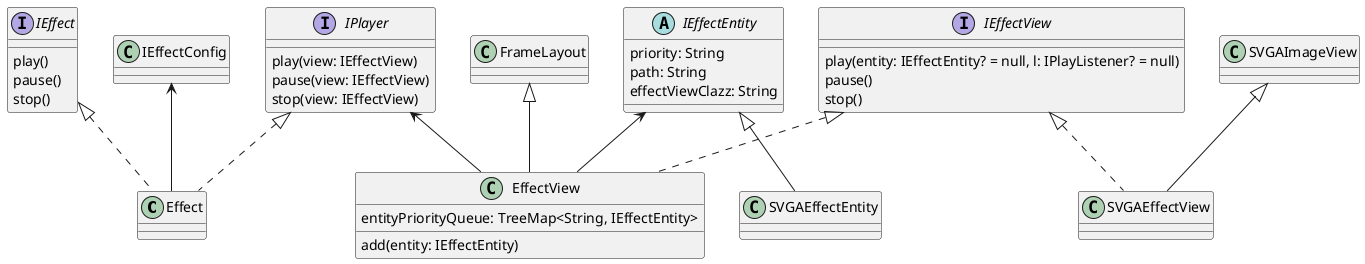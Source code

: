@startuml effect_class

class Effect {

}
IEffectConfig <-- Effect
IEffect <|.. Effect
interface IEffect {
    play()
    pause()
    stop()
}
IPlayer <|.. Effect
interface IPlayer {
    play(view: IEffectView)
    pause(view: IEffectView)
    stop(view: IEffectView)
}
class EffectView {
    entityPriorityQueue: TreeMap<String, IEffectEntity>
    add(entity: IEffectEntity)
}
IPlayer <-- EffectView
FrameLayout <|-- EffectView
IEffectView <|.. EffectView
interface IEffectView {
    play(entity: IEffectEntity? = null, l: IPlayListener? = null)
    pause()
    stop()
}
IEffectEntity <-- EffectView
abstract class IEffectEntity {
    priority: String
    path: String
    effectViewClazz: String
}
IEffectEntity <|-- SVGAEffectEntity
IEffectView <|.. SVGAEffectView
SVGAImageView <|-- SVGAEffectView

@enduml